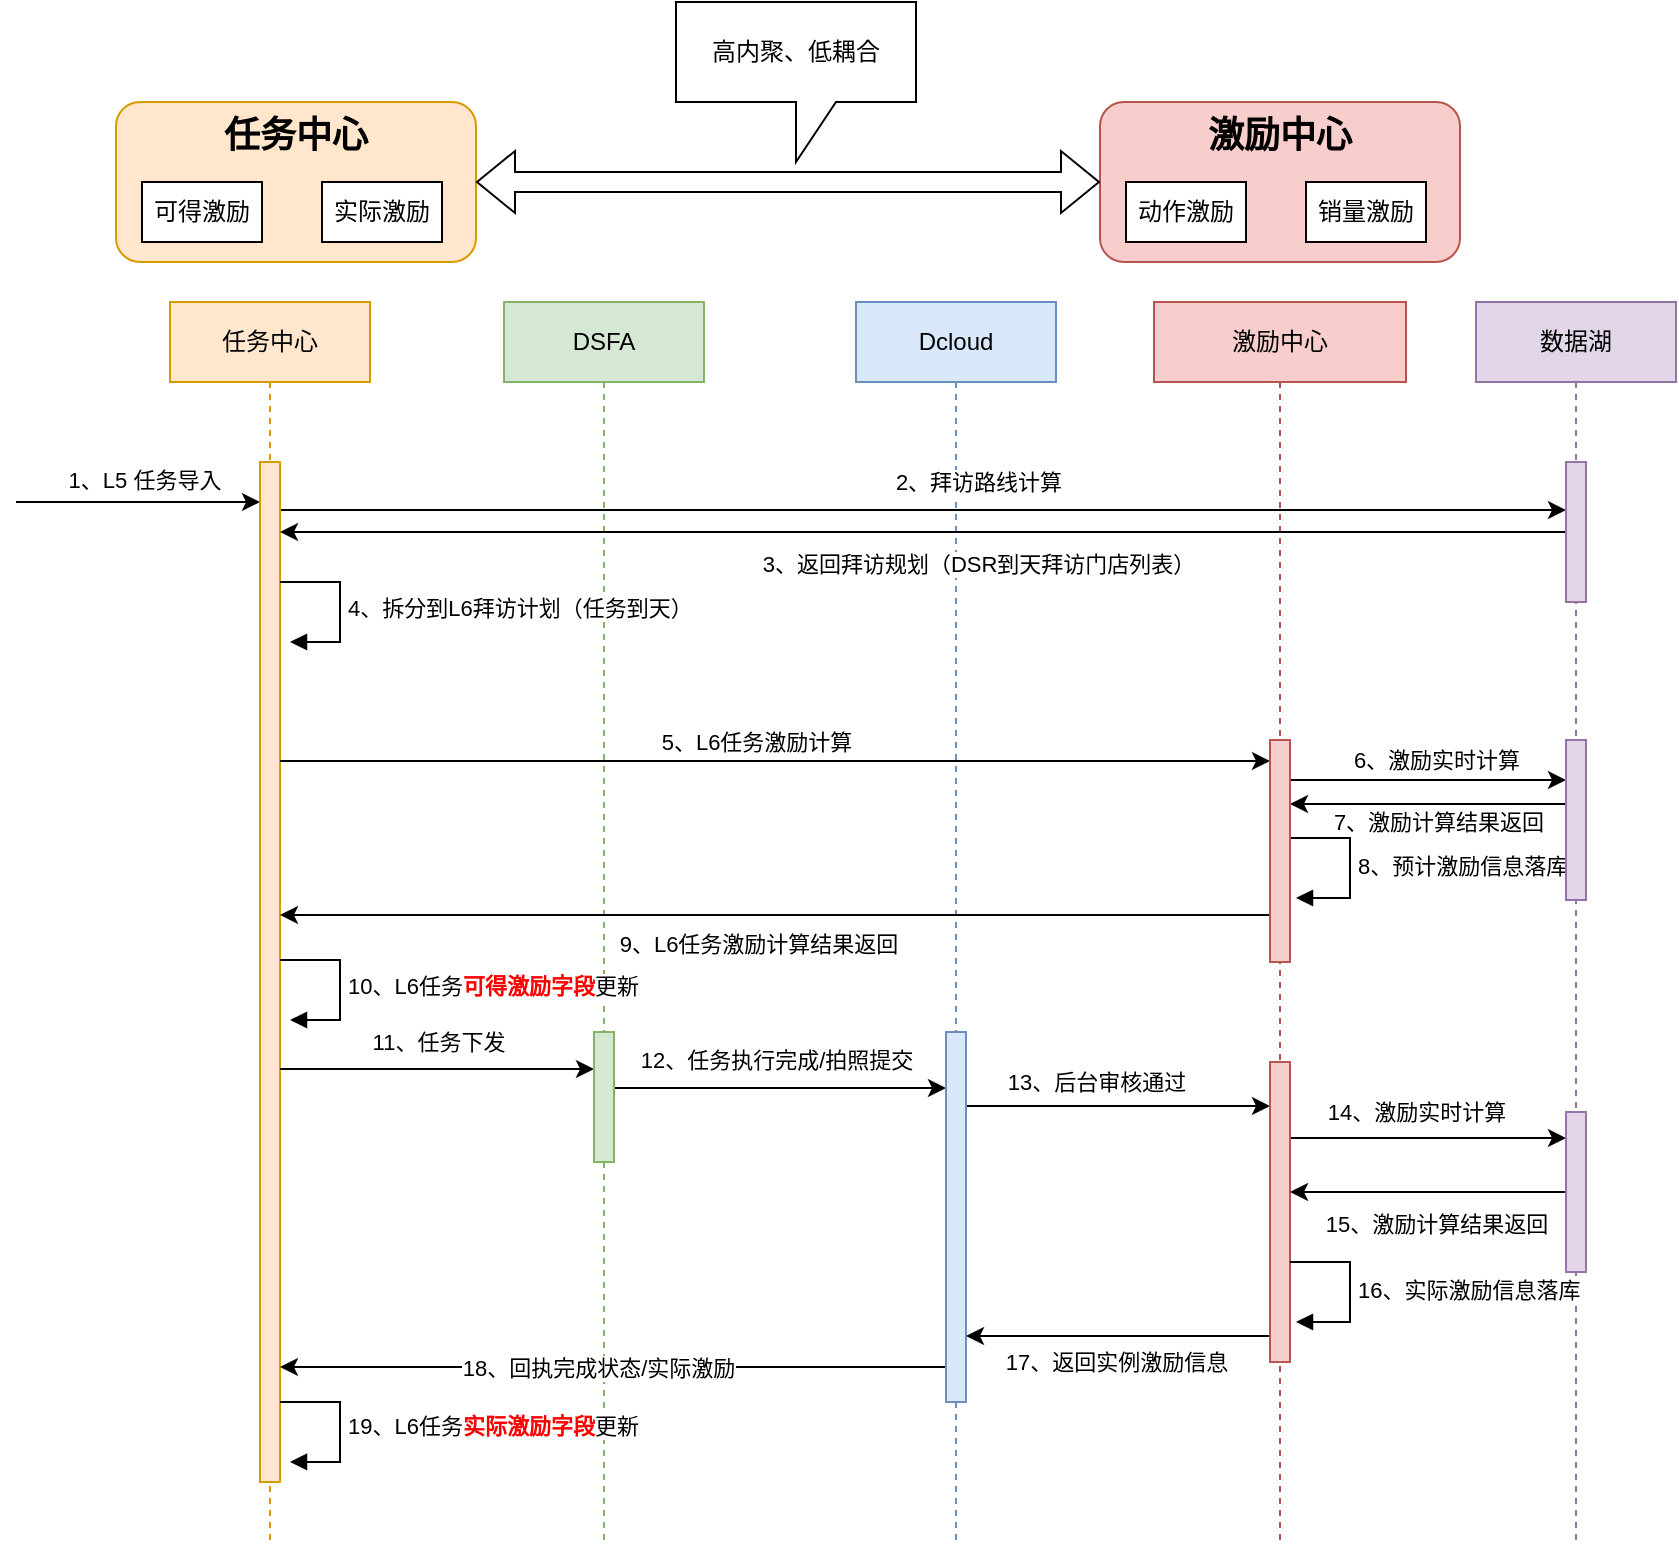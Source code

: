 <mxfile version="25.0.3">
  <diagram name="第 1 页" id="QtLcYjfqMq8RCf72X1yj">
    <mxGraphModel dx="1578" dy="2141" grid="1" gridSize="10" guides="1" tooltips="1" connect="1" arrows="1" fold="1" page="1" pageScale="1" pageWidth="827" pageHeight="1169" math="0" shadow="0">
      <root>
        <mxCell id="0" />
        <mxCell id="1" parent="0" />
        <mxCell id="hBJYv0mAiT1ot96n30vC-143" value="" style="group" vertex="1" connectable="0" parent="1">
          <mxGeometry x="247" y="100" width="753" height="620" as="geometry" />
        </mxCell>
        <mxCell id="hBJYv0mAiT1ot96n30vC-29" value="数据湖" style="shape=umlLifeline;perimeter=lifelinePerimeter;whiteSpace=wrap;html=1;container=1;dropTarget=0;collapsible=0;recursiveResize=0;outlineConnect=0;portConstraint=eastwest;newEdgeStyle={&quot;curved&quot;:0,&quot;rounded&quot;:0};movable=1;resizable=1;rotatable=1;deletable=1;editable=1;locked=0;connectable=1;fillColor=#e1d5e7;strokeColor=#9673a6;" vertex="1" parent="hBJYv0mAiT1ot96n30vC-143">
          <mxGeometry x="653" width="100" height="620" as="geometry" />
        </mxCell>
        <mxCell id="hBJYv0mAiT1ot96n30vC-30" value="激励中心" style="shape=umlLifeline;perimeter=lifelinePerimeter;whiteSpace=wrap;html=1;container=1;dropTarget=0;collapsible=0;recursiveResize=0;outlineConnect=0;portConstraint=eastwest;newEdgeStyle={&quot;curved&quot;:0,&quot;rounded&quot;:0};movable=1;resizable=1;rotatable=1;deletable=1;editable=1;locked=0;connectable=1;fillColor=#f8cecc;strokeColor=#b85450;" vertex="1" parent="hBJYv0mAiT1ot96n30vC-143">
          <mxGeometry x="492" width="126" height="620" as="geometry" />
        </mxCell>
        <mxCell id="hBJYv0mAiT1ot96n30vC-31" value="任务中心" style="shape=umlLifeline;perimeter=lifelinePerimeter;whiteSpace=wrap;html=1;container=1;dropTarget=0;collapsible=0;recursiveResize=0;outlineConnect=0;portConstraint=eastwest;newEdgeStyle={&quot;curved&quot;:0,&quot;rounded&quot;:0};movable=1;resizable=1;rotatable=1;deletable=1;editable=1;locked=0;connectable=1;fillColor=#ffe6cc;strokeColor=#d79b00;" vertex="1" parent="hBJYv0mAiT1ot96n30vC-143">
          <mxGeometry width="100" height="620" as="geometry" />
        </mxCell>
        <mxCell id="hBJYv0mAiT1ot96n30vC-57" value="DSFA" style="shape=umlLifeline;perimeter=lifelinePerimeter;whiteSpace=wrap;html=1;container=1;dropTarget=0;collapsible=0;recursiveResize=0;outlineConnect=0;portConstraint=eastwest;newEdgeStyle={&quot;curved&quot;:0,&quot;rounded&quot;:0};movable=1;resizable=1;rotatable=1;deletable=1;editable=1;locked=0;connectable=1;fillColor=#d5e8d4;strokeColor=#82b366;" vertex="1" parent="hBJYv0mAiT1ot96n30vC-143">
          <mxGeometry x="167" width="100" height="620" as="geometry" />
        </mxCell>
        <mxCell id="hBJYv0mAiT1ot96n30vC-97" value="Dcloud" style="shape=umlLifeline;perimeter=lifelinePerimeter;whiteSpace=wrap;html=1;container=1;dropTarget=0;collapsible=0;recursiveResize=0;outlineConnect=0;portConstraint=eastwest;newEdgeStyle={&quot;curved&quot;:0,&quot;rounded&quot;:0};movable=1;resizable=1;rotatable=1;deletable=1;editable=1;locked=0;connectable=1;fillColor=#dae8fc;strokeColor=#6c8ebf;" vertex="1" parent="hBJYv0mAiT1ot96n30vC-143">
          <mxGeometry x="343" width="100" height="620" as="geometry" />
        </mxCell>
        <mxCell id="hBJYv0mAiT1ot96n30vC-43" value="" style="edgeStyle=orthogonalEdgeStyle;rounded=0;orthogonalLoop=1;jettySize=auto;html=1;curved=0;movable=1;resizable=1;rotatable=1;deletable=1;editable=1;locked=0;connectable=1;" edge="1" parent="1">
          <mxGeometry relative="1" as="geometry">
            <mxPoint x="170" y="200" as="sourcePoint" />
            <mxPoint x="292" y="200" as="targetPoint" />
          </mxGeometry>
        </mxCell>
        <mxCell id="hBJYv0mAiT1ot96n30vC-44" value="1、L5 任务导入" style="edgeLabel;html=1;align=center;verticalAlign=middle;resizable=1;points=[];movable=1;rotatable=1;deletable=1;editable=1;locked=0;connectable=1;" vertex="1" connectable="0" parent="hBJYv0mAiT1ot96n30vC-43">
          <mxGeometry x="-0.193" y="1" relative="1" as="geometry">
            <mxPoint x="15" y="-10" as="offset" />
          </mxGeometry>
        </mxCell>
        <mxCell id="hBJYv0mAiT1ot96n30vC-99" value="" style="edgeStyle=orthogonalEdgeStyle;rounded=0;orthogonalLoop=1;jettySize=auto;html=1;curved=0;movable=1;resizable=1;rotatable=1;deletable=1;editable=1;locked=0;connectable=1;" edge="1" parent="1">
          <mxGeometry relative="1" as="geometry">
            <mxPoint x="302" y="204" as="sourcePoint" />
            <mxPoint x="945" y="204" as="targetPoint" />
          </mxGeometry>
        </mxCell>
        <mxCell id="hBJYv0mAiT1ot96n30vC-100" value="2、拜访路线计算" style="edgeLabel;html=1;align=center;verticalAlign=middle;resizable=1;points=[];movable=1;rotatable=1;deletable=1;editable=1;locked=0;connectable=1;" vertex="1" connectable="0" parent="hBJYv0mAiT1ot96n30vC-99">
          <mxGeometry x="0.084" y="1" relative="1" as="geometry">
            <mxPoint y="-13" as="offset" />
          </mxGeometry>
        </mxCell>
        <mxCell id="hBJYv0mAiT1ot96n30vC-42" value="" style="html=1;points=[[0,0,0,0,5],[0,1,0,0,-5],[1,0,0,0,5],[1,1,0,0,-5]];perimeter=orthogonalPerimeter;outlineConnect=0;targetShapes=umlLifeline;portConstraint=eastwest;newEdgeStyle={&quot;curved&quot;:0,&quot;rounded&quot;:0};movable=1;resizable=1;rotatable=1;deletable=1;editable=1;locked=0;connectable=1;fillColor=#ffe6cc;strokeColor=#d79b00;" vertex="1" parent="1">
          <mxGeometry x="292" y="180" width="10" height="510" as="geometry" />
        </mxCell>
        <mxCell id="hBJYv0mAiT1ot96n30vC-107" value="" style="edgeStyle=orthogonalEdgeStyle;rounded=0;orthogonalLoop=1;jettySize=auto;html=1;curved=0;movable=1;resizable=1;rotatable=1;deletable=1;editable=1;locked=0;connectable=1;" edge="1" parent="1">
          <mxGeometry relative="1" as="geometry">
            <mxPoint x="807" y="339" as="sourcePoint" />
            <mxPoint x="945" y="339" as="targetPoint" />
          </mxGeometry>
        </mxCell>
        <mxCell id="hBJYv0mAiT1ot96n30vC-108" value="6、激励实时计算" style="edgeLabel;html=1;align=center;verticalAlign=middle;resizable=1;points=[];movable=1;rotatable=1;deletable=1;editable=1;locked=0;connectable=1;" vertex="1" connectable="0" parent="hBJYv0mAiT1ot96n30vC-107">
          <mxGeometry x="-0.012" y="-1" relative="1" as="geometry">
            <mxPoint x="5" y="-11" as="offset" />
          </mxGeometry>
        </mxCell>
        <mxCell id="hBJYv0mAiT1ot96n30vC-72" value="8、预计激励信息落库" style="html=1;align=left;spacingLeft=2;endArrow=block;rounded=0;edgeStyle=orthogonalEdgeStyle;curved=0;rounded=0;movable=1;resizable=1;rotatable=1;deletable=1;editable=1;locked=0;connectable=1;" edge="1" parent="1">
          <mxGeometry x="-0.003" relative="1" as="geometry">
            <mxPoint x="807" y="368" as="sourcePoint" />
            <Array as="points">
              <mxPoint x="837" y="398" />
            </Array>
            <mxPoint x="810" y="398" as="targetPoint" />
            <mxPoint as="offset" />
          </mxGeometry>
        </mxCell>
        <mxCell id="hBJYv0mAiT1ot96n30vC-74" value="10、L6任务&lt;b&gt;&lt;font color=&quot;#ff0000&quot;&gt;可得激励字段&lt;/font&gt;&lt;/b&gt;更新" style="html=1;align=left;spacingLeft=2;endArrow=block;rounded=0;edgeStyle=orthogonalEdgeStyle;curved=0;rounded=0;movable=1;resizable=1;rotatable=1;deletable=1;editable=1;locked=0;connectable=1;" edge="1" parent="1">
          <mxGeometry x="-0.003" relative="1" as="geometry">
            <mxPoint x="302" y="429" as="sourcePoint" />
            <Array as="points">
              <mxPoint x="332" y="459" />
            </Array>
            <mxPoint x="307.0" y="459.0" as="targetPoint" />
            <mxPoint as="offset" />
          </mxGeometry>
        </mxCell>
        <mxCell id="hBJYv0mAiT1ot96n30vC-102" value="" style="edgeStyle=orthogonalEdgeStyle;rounded=0;orthogonalLoop=1;jettySize=auto;html=1;curved=0;movable=1;resizable=1;rotatable=1;deletable=1;editable=1;locked=0;connectable=1;" edge="1" parent="1" source="hBJYv0mAiT1ot96n30vC-77">
          <mxGeometry relative="1" as="geometry">
            <mxPoint x="302" y="215" as="targetPoint" />
          </mxGeometry>
        </mxCell>
        <mxCell id="hBJYv0mAiT1ot96n30vC-103" value="3、返回拜访规划（DSR到天拜访门店列表）" style="edgeLabel;html=1;align=center;verticalAlign=middle;resizable=1;points=[];movable=1;rotatable=1;deletable=1;editable=1;locked=0;connectable=1;" vertex="1" connectable="0" parent="hBJYv0mAiT1ot96n30vC-102">
          <mxGeometry x="0.032" y="-1" relative="1" as="geometry">
            <mxPoint x="37" y="16" as="offset" />
          </mxGeometry>
        </mxCell>
        <mxCell id="hBJYv0mAiT1ot96n30vC-77" value="" style="html=1;points=[[0,0,0,0,5],[0,1,0,0,-5],[1,0,0,0,5],[1,1,0,0,-5]];perimeter=orthogonalPerimeter;outlineConnect=0;targetShapes=umlLifeline;portConstraint=eastwest;newEdgeStyle={&quot;curved&quot;:0,&quot;rounded&quot;:0};movable=1;resizable=1;rotatable=1;deletable=1;editable=1;locked=0;connectable=1;fillColor=#e1d5e7;strokeColor=#9673a6;" vertex="1" parent="1">
          <mxGeometry x="945" y="180" width="10" height="70" as="geometry" />
        </mxCell>
        <mxCell id="hBJYv0mAiT1ot96n30vC-83" value="4、拆分到L6拜访计划（任务到天）" style="html=1;align=left;spacingLeft=2;endArrow=block;rounded=0;edgeStyle=orthogonalEdgeStyle;curved=0;rounded=0;movable=1;resizable=1;rotatable=1;deletable=1;editable=1;locked=0;connectable=1;" edge="1" parent="1">
          <mxGeometry relative="1" as="geometry">
            <mxPoint x="302" y="240" as="sourcePoint" />
            <Array as="points">
              <mxPoint x="332" y="270" />
            </Array>
            <mxPoint x="307.0" y="270.0" as="targetPoint" />
          </mxGeometry>
        </mxCell>
        <mxCell id="hBJYv0mAiT1ot96n30vC-90" value="" style="edgeStyle=orthogonalEdgeStyle;rounded=0;orthogonalLoop=1;jettySize=auto;html=1;curved=0;movable=1;resizable=1;rotatable=1;deletable=1;editable=1;locked=0;connectable=1;" edge="1" parent="1">
          <mxGeometry relative="1" as="geometry">
            <mxPoint x="302" y="483.5" as="sourcePoint" />
            <mxPoint x="459" y="483.5" as="targetPoint" />
          </mxGeometry>
        </mxCell>
        <mxCell id="hBJYv0mAiT1ot96n30vC-91" value="11、任务下发" style="edgeLabel;html=1;align=center;verticalAlign=middle;resizable=1;points=[];movable=1;rotatable=1;deletable=1;editable=1;locked=0;connectable=1;" vertex="1" connectable="0" parent="hBJYv0mAiT1ot96n30vC-90">
          <mxGeometry x="-0.18" y="1" relative="1" as="geometry">
            <mxPoint x="14" y="-13" as="offset" />
          </mxGeometry>
        </mxCell>
        <mxCell id="hBJYv0mAiT1ot96n30vC-116" value="" style="edgeStyle=orthogonalEdgeStyle;rounded=0;orthogonalLoop=1;jettySize=auto;html=1;curved=0;movable=1;resizable=1;rotatable=1;deletable=1;editable=1;locked=0;connectable=1;" edge="1" parent="1">
          <mxGeometry relative="1" as="geometry">
            <mxPoint x="302" y="329.5" as="sourcePoint" />
            <mxPoint x="797" y="329.5" as="targetPoint" />
          </mxGeometry>
        </mxCell>
        <mxCell id="hBJYv0mAiT1ot96n30vC-117" value="5、L6任务激励计算" style="edgeLabel;html=1;align=center;verticalAlign=middle;resizable=1;points=[];movable=1;rotatable=1;deletable=1;editable=1;locked=0;connectable=1;" vertex="1" connectable="0" parent="hBJYv0mAiT1ot96n30vC-116">
          <mxGeometry x="-0.058" y="2" relative="1" as="geometry">
            <mxPoint x="5" y="-8" as="offset" />
          </mxGeometry>
        </mxCell>
        <mxCell id="hBJYv0mAiT1ot96n30vC-122" value="" style="edgeStyle=orthogonalEdgeStyle;rounded=0;orthogonalLoop=1;jettySize=auto;html=1;curved=0;movable=1;resizable=1;rotatable=1;deletable=1;editable=1;locked=0;connectable=1;" edge="1" parent="1">
          <mxGeometry relative="1" as="geometry">
            <mxPoint x="469" y="493" as="sourcePoint" />
            <mxPoint x="635" y="493" as="targetPoint" />
          </mxGeometry>
        </mxCell>
        <mxCell id="hBJYv0mAiT1ot96n30vC-123" value="12、任务执行完成/拍照提交" style="edgeLabel;html=1;align=center;verticalAlign=middle;resizable=1;points=[];movable=1;rotatable=1;deletable=1;editable=1;locked=0;connectable=1;" vertex="1" connectable="0" parent="hBJYv0mAiT1ot96n30vC-122">
          <mxGeometry x="-0.123" y="-1" relative="1" as="geometry">
            <mxPoint x="8" y="-15" as="offset" />
          </mxGeometry>
        </mxCell>
        <mxCell id="hBJYv0mAiT1ot96n30vC-89" value="" style="html=1;points=[[0,0,0,0,5],[0,1,0,0,-5],[1,0,0,0,5],[1,1,0,0,-5]];perimeter=orthogonalPerimeter;outlineConnect=0;targetShapes=umlLifeline;portConstraint=eastwest;newEdgeStyle={&quot;curved&quot;:0,&quot;rounded&quot;:0};movable=1;resizable=1;rotatable=1;deletable=1;editable=1;locked=0;connectable=1;fillColor=#d5e8d4;strokeColor=#82b366;" vertex="1" parent="1">
          <mxGeometry x="459" y="465" width="10" height="65" as="geometry" />
        </mxCell>
        <mxCell id="hBJYv0mAiT1ot96n30vC-109" style="edgeStyle=orthogonalEdgeStyle;rounded=0;orthogonalLoop=1;jettySize=auto;html=1;curved=0;movable=1;resizable=1;rotatable=1;deletable=1;editable=1;locked=0;connectable=1;" edge="1" parent="1">
          <mxGeometry relative="1" as="geometry">
            <mxPoint x="945" y="351" as="sourcePoint" />
            <mxPoint x="807" y="351" as="targetPoint" />
          </mxGeometry>
        </mxCell>
        <mxCell id="hBJYv0mAiT1ot96n30vC-110" value="7、激励计算结果返回" style="edgeLabel;html=1;align=center;verticalAlign=middle;resizable=1;points=[];movable=1;rotatable=1;deletable=1;editable=1;locked=0;connectable=1;" vertex="1" connectable="0" parent="hBJYv0mAiT1ot96n30vC-109">
          <mxGeometry x="0.372" y="1" relative="1" as="geometry">
            <mxPoint x="30" y="8" as="offset" />
          </mxGeometry>
        </mxCell>
        <mxCell id="hBJYv0mAiT1ot96n30vC-106" value="" style="html=1;points=[[0,0,0,0,5],[0,1,0,0,-5],[1,0,0,0,5],[1,1,0,0,-5]];perimeter=orthogonalPerimeter;outlineConnect=0;targetShapes=umlLifeline;portConstraint=eastwest;newEdgeStyle={&quot;curved&quot;:0,&quot;rounded&quot;:0};movable=1;resizable=1;rotatable=1;deletable=1;editable=1;locked=0;connectable=1;fillColor=#e1d5e7;strokeColor=#9673a6;" vertex="1" parent="1">
          <mxGeometry x="945" y="319" width="10" height="80" as="geometry" />
        </mxCell>
        <mxCell id="hBJYv0mAiT1ot96n30vC-119" value="" style="edgeStyle=orthogonalEdgeStyle;rounded=0;orthogonalLoop=1;jettySize=auto;html=1;curved=0;movable=1;resizable=1;rotatable=1;deletable=1;editable=1;locked=0;connectable=1;" edge="1" parent="1">
          <mxGeometry relative="1" as="geometry">
            <mxPoint x="797" y="406.5" as="sourcePoint" />
            <mxPoint x="302" y="406.5" as="targetPoint" />
          </mxGeometry>
        </mxCell>
        <mxCell id="hBJYv0mAiT1ot96n30vC-120" value="9、L6任务激励计算结果返回" style="edgeLabel;html=1;align=center;verticalAlign=middle;resizable=1;points=[];movable=1;rotatable=1;deletable=1;editable=1;locked=0;connectable=1;" vertex="1" connectable="0" parent="hBJYv0mAiT1ot96n30vC-119">
          <mxGeometry x="0.129" y="-1" relative="1" as="geometry">
            <mxPoint x="23" y="15" as="offset" />
          </mxGeometry>
        </mxCell>
        <mxCell id="hBJYv0mAiT1ot96n30vC-115" value="" style="html=1;points=[[0,0,0,0,5],[0,1,0,0,-5],[1,0,0,0,5],[1,1,0,0,-5]];perimeter=orthogonalPerimeter;outlineConnect=0;targetShapes=umlLifeline;portConstraint=eastwest;newEdgeStyle={&quot;curved&quot;:0,&quot;rounded&quot;:0};movable=1;resizable=1;rotatable=1;deletable=1;editable=1;locked=0;connectable=1;fillColor=#f8cecc;strokeColor=#b85450;" vertex="1" parent="1">
          <mxGeometry x="797" y="319" width="10" height="111" as="geometry" />
        </mxCell>
        <mxCell id="hBJYv0mAiT1ot96n30vC-125" value="" style="edgeStyle=orthogonalEdgeStyle;rounded=0;orthogonalLoop=1;jettySize=auto;html=1;curved=0;movable=1;resizable=1;rotatable=1;deletable=1;editable=1;locked=0;connectable=1;" edge="1" parent="1">
          <mxGeometry relative="1" as="geometry">
            <mxPoint x="645" y="502" as="sourcePoint" />
            <mxPoint x="797" y="502" as="targetPoint" />
          </mxGeometry>
        </mxCell>
        <mxCell id="hBJYv0mAiT1ot96n30vC-126" value="13、后台审核通过" style="edgeLabel;html=1;align=center;verticalAlign=middle;resizable=1;points=[];movable=1;rotatable=1;deletable=1;editable=1;locked=0;connectable=1;" vertex="1" connectable="0" parent="hBJYv0mAiT1ot96n30vC-125">
          <mxGeometry x="-0.195" y="1" relative="1" as="geometry">
            <mxPoint x="4" y="-11" as="offset" />
          </mxGeometry>
        </mxCell>
        <mxCell id="hBJYv0mAiT1ot96n30vC-140" value="" style="edgeStyle=orthogonalEdgeStyle;rounded=0;orthogonalLoop=1;jettySize=auto;html=1;curved=0;movable=1;resizable=1;rotatable=1;deletable=1;editable=1;locked=0;connectable=1;" edge="1" parent="1">
          <mxGeometry relative="1" as="geometry">
            <mxPoint x="635" y="632.486" as="sourcePoint" />
            <mxPoint x="302" y="632.5" as="targetPoint" />
          </mxGeometry>
        </mxCell>
        <mxCell id="hBJYv0mAiT1ot96n30vC-141" value="18、回执完成状态/实际激励" style="edgeLabel;html=1;align=center;verticalAlign=middle;resizable=1;points=[];movable=1;rotatable=1;deletable=1;editable=1;locked=0;connectable=1;" vertex="1" connectable="0" parent="hBJYv0mAiT1ot96n30vC-140">
          <mxGeometry x="0.045" relative="1" as="geometry">
            <mxPoint as="offset" />
          </mxGeometry>
        </mxCell>
        <mxCell id="hBJYv0mAiT1ot96n30vC-121" value="" style="html=1;points=[[0,0,0,0,5],[0,1,0,0,-5],[1,0,0,0,5],[1,1,0,0,-5]];perimeter=orthogonalPerimeter;outlineConnect=0;targetShapes=umlLifeline;portConstraint=eastwest;newEdgeStyle={&quot;curved&quot;:0,&quot;rounded&quot;:0};movable=1;resizable=1;rotatable=1;deletable=1;editable=1;locked=0;connectable=1;fillColor=#dae8fc;strokeColor=#6c8ebf;" vertex="1" parent="1">
          <mxGeometry x="635" y="465" width="10" height="185" as="geometry" />
        </mxCell>
        <mxCell id="hBJYv0mAiT1ot96n30vC-128" value="" style="edgeStyle=orthogonalEdgeStyle;rounded=0;orthogonalLoop=1;jettySize=auto;html=1;curved=0;movable=1;resizable=1;rotatable=1;deletable=1;editable=1;locked=0;connectable=1;" edge="1" parent="1">
          <mxGeometry relative="1" as="geometry">
            <mxPoint x="807" y="518" as="sourcePoint" />
            <mxPoint x="945" y="518" as="targetPoint" />
          </mxGeometry>
        </mxCell>
        <mxCell id="hBJYv0mAiT1ot96n30vC-132" value="14、激励实时计算" style="edgeLabel;html=1;align=center;verticalAlign=middle;resizable=1;points=[];movable=1;rotatable=1;deletable=1;editable=1;locked=0;connectable=1;" vertex="1" connectable="0" parent="hBJYv0mAiT1ot96n30vC-128">
          <mxGeometry x="-0.208" y="2" relative="1" as="geometry">
            <mxPoint x="8" y="-11" as="offset" />
          </mxGeometry>
        </mxCell>
        <mxCell id="hBJYv0mAiT1ot96n30vC-137" value="" style="edgeStyle=orthogonalEdgeStyle;rounded=0;orthogonalLoop=1;jettySize=auto;html=1;curved=0;movable=1;resizable=1;rotatable=1;deletable=1;editable=1;locked=0;connectable=1;" edge="1" parent="1">
          <mxGeometry relative="1" as="geometry">
            <mxPoint x="797" y="617" as="sourcePoint" />
            <mxPoint x="645" y="617" as="targetPoint" />
          </mxGeometry>
        </mxCell>
        <mxCell id="hBJYv0mAiT1ot96n30vC-138" value="17、返回实例激励信息" style="edgeLabel;html=1;align=center;verticalAlign=middle;resizable=1;points=[];movable=1;rotatable=1;deletable=1;editable=1;locked=0;connectable=1;" vertex="1" connectable="0" parent="hBJYv0mAiT1ot96n30vC-137">
          <mxGeometry x="0.413" y="-2" relative="1" as="geometry">
            <mxPoint x="30" y="15" as="offset" />
          </mxGeometry>
        </mxCell>
        <mxCell id="hBJYv0mAiT1ot96n30vC-124" value="" style="html=1;points=[[0,0,0,0,5],[0,1,0,0,-5],[1,0,0,0,5],[1,1,0,0,-5]];perimeter=orthogonalPerimeter;outlineConnect=0;targetShapes=umlLifeline;portConstraint=eastwest;newEdgeStyle={&quot;curved&quot;:0,&quot;rounded&quot;:0};movable=1;resizable=1;rotatable=1;deletable=1;editable=1;locked=0;connectable=1;fillColor=#f8cecc;strokeColor=#b85450;" vertex="1" parent="1">
          <mxGeometry x="797" y="480" width="10" height="150" as="geometry" />
        </mxCell>
        <mxCell id="hBJYv0mAiT1ot96n30vC-131" value="" style="edgeStyle=orthogonalEdgeStyle;rounded=0;orthogonalLoop=1;jettySize=auto;html=1;curved=0;movable=1;resizable=1;rotatable=1;deletable=1;editable=1;locked=0;connectable=1;" edge="1" parent="1" source="hBJYv0mAiT1ot96n30vC-127">
          <mxGeometry relative="1" as="geometry">
            <mxPoint x="807" y="545" as="targetPoint" />
          </mxGeometry>
        </mxCell>
        <mxCell id="hBJYv0mAiT1ot96n30vC-133" value="15、激励计算结果返回" style="edgeLabel;html=1;align=center;verticalAlign=middle;resizable=1;points=[];movable=1;rotatable=1;deletable=1;editable=1;locked=0;connectable=1;" vertex="1" connectable="0" parent="hBJYv0mAiT1ot96n30vC-131">
          <mxGeometry x="0.335" y="-2" relative="1" as="geometry">
            <mxPoint x="27" y="17" as="offset" />
          </mxGeometry>
        </mxCell>
        <mxCell id="hBJYv0mAiT1ot96n30vC-127" value="" style="html=1;points=[[0,0,0,0,5],[0,1,0,0,-5],[1,0,0,0,5],[1,1,0,0,-5]];perimeter=orthogonalPerimeter;outlineConnect=0;targetShapes=umlLifeline;portConstraint=eastwest;newEdgeStyle={&quot;curved&quot;:0,&quot;rounded&quot;:0};movable=1;resizable=1;rotatable=1;deletable=1;editable=1;locked=0;connectable=1;fillColor=#e1d5e7;strokeColor=#9673a6;" vertex="1" parent="1">
          <mxGeometry x="945" y="505" width="10" height="80" as="geometry" />
        </mxCell>
        <mxCell id="hBJYv0mAiT1ot96n30vC-134" value="16、实际激励信息落库" style="html=1;align=left;spacingLeft=2;endArrow=block;rounded=0;edgeStyle=orthogonalEdgeStyle;curved=0;rounded=0;movable=1;resizable=1;rotatable=1;deletable=1;editable=1;locked=0;connectable=1;" edge="1" parent="1">
          <mxGeometry x="-0.002" relative="1" as="geometry">
            <mxPoint x="807" y="580" as="sourcePoint" />
            <Array as="points">
              <mxPoint x="837" y="610" />
            </Array>
            <mxPoint x="810" y="610" as="targetPoint" />
            <mxPoint as="offset" />
          </mxGeometry>
        </mxCell>
        <mxCell id="hBJYv0mAiT1ot96n30vC-142" value="19、L6任务&lt;font color=&quot;#ff0000&quot;&gt;&lt;b&gt;实际&lt;/b&gt;&lt;/font&gt;&lt;b&gt;&lt;font color=&quot;#ff0000&quot;&gt;激励字段&lt;/font&gt;&lt;/b&gt;更新" style="html=1;align=left;spacingLeft=2;endArrow=block;rounded=0;edgeStyle=orthogonalEdgeStyle;curved=0;rounded=0;movable=1;resizable=1;rotatable=1;deletable=1;editable=1;locked=0;connectable=1;" edge="1" parent="1">
          <mxGeometry x="-0.005" relative="1" as="geometry">
            <mxPoint x="302" y="649.97" as="sourcePoint" />
            <Array as="points">
              <mxPoint x="332" y="679.97" />
            </Array>
            <mxPoint x="307.0" y="679.97" as="targetPoint" />
            <mxPoint as="offset" />
          </mxGeometry>
        </mxCell>
        <mxCell id="hBJYv0mAiT1ot96n30vC-144" value="&lt;font style=&quot;font-size: 18px;&quot;&gt;&lt;b&gt;任务中心&lt;/b&gt;&lt;/font&gt;" style="rounded=1;whiteSpace=wrap;html=1;verticalAlign=top;fillColor=#ffe6cc;strokeColor=#d79b00;" vertex="1" parent="1">
          <mxGeometry x="220" width="180" height="80" as="geometry" />
        </mxCell>
        <mxCell id="hBJYv0mAiT1ot96n30vC-145" value="可得激励" style="rounded=0;whiteSpace=wrap;html=1;" vertex="1" parent="1">
          <mxGeometry x="233" y="40" width="60" height="30" as="geometry" />
        </mxCell>
        <mxCell id="hBJYv0mAiT1ot96n30vC-146" value="实际激励" style="rounded=0;whiteSpace=wrap;html=1;" vertex="1" parent="1">
          <mxGeometry x="323" y="40" width="60" height="30" as="geometry" />
        </mxCell>
        <mxCell id="hBJYv0mAiT1ot96n30vC-147" value="&lt;font style=&quot;font-size: 18px;&quot;&gt;&lt;b&gt;激励中心&lt;/b&gt;&lt;/font&gt;" style="rounded=1;whiteSpace=wrap;html=1;verticalAlign=top;fillColor=#f8cecc;strokeColor=#b85450;" vertex="1" parent="1">
          <mxGeometry x="712" width="180" height="80" as="geometry" />
        </mxCell>
        <mxCell id="hBJYv0mAiT1ot96n30vC-148" value="动作激励" style="rounded=0;whiteSpace=wrap;html=1;" vertex="1" parent="1">
          <mxGeometry x="725" y="40" width="60" height="30" as="geometry" />
        </mxCell>
        <mxCell id="hBJYv0mAiT1ot96n30vC-149" value="销量激励" style="rounded=0;whiteSpace=wrap;html=1;" vertex="1" parent="1">
          <mxGeometry x="815" y="40" width="60" height="30" as="geometry" />
        </mxCell>
        <mxCell id="hBJYv0mAiT1ot96n30vC-150" value="高内聚、低耦合" style="shape=callout;whiteSpace=wrap;html=1;perimeter=calloutPerimeter;" vertex="1" parent="1">
          <mxGeometry x="500" y="-50" width="120" height="80" as="geometry" />
        </mxCell>
        <mxCell id="hBJYv0mAiT1ot96n30vC-151" value="" style="shape=flexArrow;endArrow=classic;startArrow=classic;html=1;rounded=0;entryX=0;entryY=0.5;entryDx=0;entryDy=0;" edge="1" parent="1" source="hBJYv0mAiT1ot96n30vC-144" target="hBJYv0mAiT1ot96n30vC-147">
          <mxGeometry width="100" height="100" relative="1" as="geometry">
            <mxPoint x="500" y="80" as="sourcePoint" />
            <mxPoint x="600" y="-20" as="targetPoint" />
          </mxGeometry>
        </mxCell>
      </root>
    </mxGraphModel>
  </diagram>
</mxfile>
